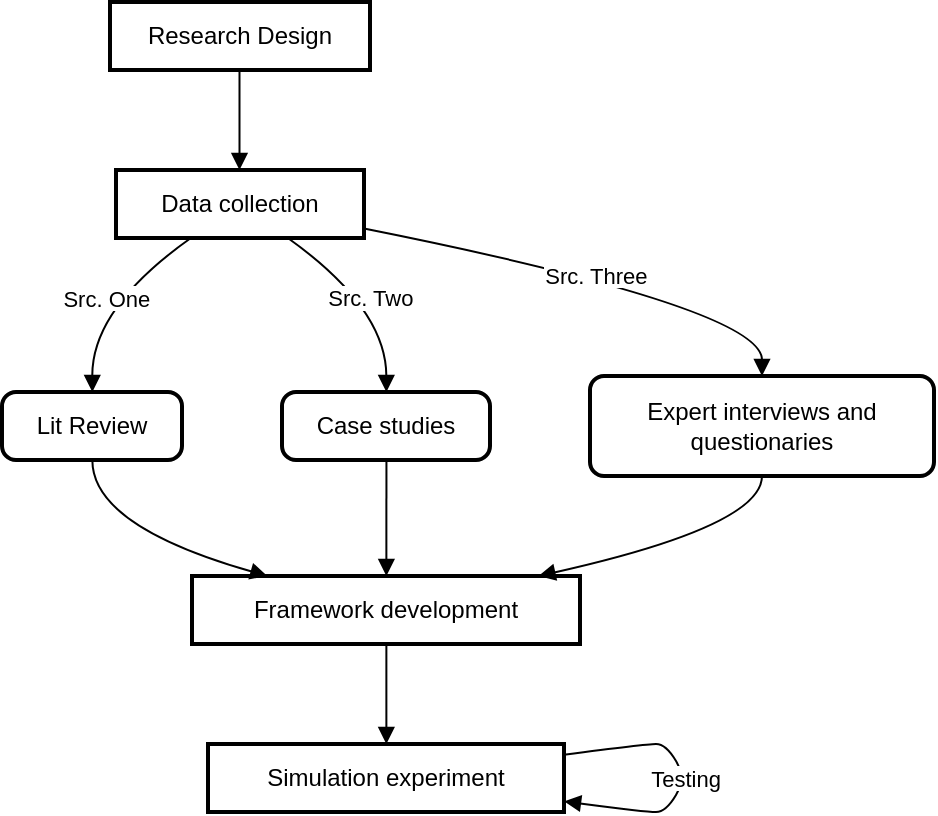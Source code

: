 <mxfile version="24.5.2" type="github">
  <diagram name="Page-1" id="TYvpT0RcBzN1Je5xeBfk">
    <mxGraphModel dx="1434" dy="746" grid="1" gridSize="10" guides="1" tooltips="1" connect="1" arrows="1" fold="1" page="1" pageScale="1" pageWidth="850" pageHeight="1100" math="0" shadow="0">
      <root>
        <mxCell id="0" />
        <mxCell id="1" parent="0" />
        <mxCell id="UtY7ITHLkvf_QjShXUyM-17" value="Research Design" style="whiteSpace=wrap;strokeWidth=2;" vertex="1" parent="1">
          <mxGeometry x="154" y="40" width="130" height="34" as="geometry" />
        </mxCell>
        <mxCell id="UtY7ITHLkvf_QjShXUyM-18" value="Data collection" style="whiteSpace=wrap;strokeWidth=2;" vertex="1" parent="1">
          <mxGeometry x="157" y="124" width="124" height="34" as="geometry" />
        </mxCell>
        <mxCell id="UtY7ITHLkvf_QjShXUyM-19" value="Lit Review" style="rounded=1;absoluteArcSize=1;arcSize=14;whiteSpace=wrap;strokeWidth=2;" vertex="1" parent="1">
          <mxGeometry x="100" y="235" width="90" height="34" as="geometry" />
        </mxCell>
        <mxCell id="UtY7ITHLkvf_QjShXUyM-20" value="Case studies" style="rounded=1;absoluteArcSize=1;arcSize=14;whiteSpace=wrap;strokeWidth=2;" vertex="1" parent="1">
          <mxGeometry x="240" y="235" width="104" height="34" as="geometry" />
        </mxCell>
        <mxCell id="UtY7ITHLkvf_QjShXUyM-21" value="Expert interviews and &#xa; questionaries" style="rounded=1;absoluteArcSize=1;arcSize=14;whiteSpace=wrap;strokeWidth=2;" vertex="1" parent="1">
          <mxGeometry x="394" y="227" width="172" height="50" as="geometry" />
        </mxCell>
        <mxCell id="UtY7ITHLkvf_QjShXUyM-22" value="Framework development" style="whiteSpace=wrap;strokeWidth=2;" vertex="1" parent="1">
          <mxGeometry x="195" y="327" width="194" height="34" as="geometry" />
        </mxCell>
        <mxCell id="UtY7ITHLkvf_QjShXUyM-23" value="Simulation experiment" style="whiteSpace=wrap;strokeWidth=2;" vertex="1" parent="1">
          <mxGeometry x="203" y="411" width="178" height="34" as="geometry" />
        </mxCell>
        <mxCell id="UtY7ITHLkvf_QjShXUyM-24" value="" style="curved=1;startArrow=none;endArrow=block;exitX=0.498;exitY=1;entryX=0.498;entryY=0;rounded=0;" edge="1" parent="1" source="UtY7ITHLkvf_QjShXUyM-17" target="UtY7ITHLkvf_QjShXUyM-18">
          <mxGeometry relative="1" as="geometry">
            <Array as="points" />
          </mxGeometry>
        </mxCell>
        <mxCell id="UtY7ITHLkvf_QjShXUyM-25" value="Src. One" style="curved=1;startArrow=none;endArrow=block;exitX=0.302;exitY=1;entryX=0.502;entryY=0;rounded=0;" edge="1" parent="1" source="UtY7ITHLkvf_QjShXUyM-18" target="UtY7ITHLkvf_QjShXUyM-19">
          <mxGeometry relative="1" as="geometry">
            <Array as="points">
              <mxPoint x="145" y="193" />
            </Array>
          </mxGeometry>
        </mxCell>
        <mxCell id="UtY7ITHLkvf_QjShXUyM-26" value="Src. Two" style="curved=1;startArrow=none;endArrow=block;exitX=0.693;exitY=1;entryX=0.502;entryY=0;rounded=0;" edge="1" parent="1" source="UtY7ITHLkvf_QjShXUyM-18" target="UtY7ITHLkvf_QjShXUyM-20">
          <mxGeometry relative="1" as="geometry">
            <Array as="points">
              <mxPoint x="292" y="193" />
            </Array>
          </mxGeometry>
        </mxCell>
        <mxCell id="UtY7ITHLkvf_QjShXUyM-27" value="Src. Three" style="curved=1;startArrow=none;endArrow=block;exitX=0.997;exitY=0.859;entryX=0.5;entryY=0;rounded=0;" edge="1" parent="1" source="UtY7ITHLkvf_QjShXUyM-18" target="UtY7ITHLkvf_QjShXUyM-21">
          <mxGeometry relative="1" as="geometry">
            <Array as="points">
              <mxPoint x="480" y="193" />
            </Array>
          </mxGeometry>
        </mxCell>
        <mxCell id="UtY7ITHLkvf_QjShXUyM-28" value="" style="curved=1;startArrow=none;endArrow=block;exitX=0.502;exitY=1;entryX=0.194;entryY=0;rounded=0;" edge="1" parent="1" source="UtY7ITHLkvf_QjShXUyM-19" target="UtY7ITHLkvf_QjShXUyM-22">
          <mxGeometry relative="1" as="geometry">
            <Array as="points">
              <mxPoint x="145" y="302" />
            </Array>
          </mxGeometry>
        </mxCell>
        <mxCell id="UtY7ITHLkvf_QjShXUyM-29" value="" style="curved=1;startArrow=none;endArrow=block;exitX=0.502;exitY=1;entryX=0.501;entryY=0;rounded=0;" edge="1" parent="1" source="UtY7ITHLkvf_QjShXUyM-20" target="UtY7ITHLkvf_QjShXUyM-22">
          <mxGeometry relative="1" as="geometry">
            <Array as="points" />
          </mxGeometry>
        </mxCell>
        <mxCell id="UtY7ITHLkvf_QjShXUyM-30" value="" style="curved=1;startArrow=none;endArrow=block;exitX=0.5;exitY=1;entryX=0.893;entryY=0;rounded=0;" edge="1" parent="1" source="UtY7ITHLkvf_QjShXUyM-21" target="UtY7ITHLkvf_QjShXUyM-22">
          <mxGeometry relative="1" as="geometry">
            <Array as="points">
              <mxPoint x="480" y="302" />
            </Array>
          </mxGeometry>
        </mxCell>
        <mxCell id="UtY7ITHLkvf_QjShXUyM-31" value="" style="curved=1;startArrow=none;endArrow=block;exitX=0.501;exitY=1;entryX=0.501;entryY=0;rounded=0;" edge="1" parent="1" source="UtY7ITHLkvf_QjShXUyM-22" target="UtY7ITHLkvf_QjShXUyM-23">
          <mxGeometry relative="1" as="geometry">
            <Array as="points" />
          </mxGeometry>
        </mxCell>
        <mxCell id="UtY7ITHLkvf_QjShXUyM-32" value="Testing" style="curved=1;startArrow=none;endArrow=block;exitX=1.002;exitY=0.156;entryX=1.002;entryY=0.844;rounded=0;" edge="1" parent="1" source="UtY7ITHLkvf_QjShXUyM-23" target="UtY7ITHLkvf_QjShXUyM-23">
          <mxGeometry relative="1" as="geometry">
            <Array as="points">
              <mxPoint x="422" y="411" />
              <mxPoint x="432" y="411" />
              <mxPoint x="442" y="428" />
              <mxPoint x="432" y="445" />
              <mxPoint x="422" y="445" />
            </Array>
          </mxGeometry>
        </mxCell>
      </root>
    </mxGraphModel>
  </diagram>
</mxfile>
